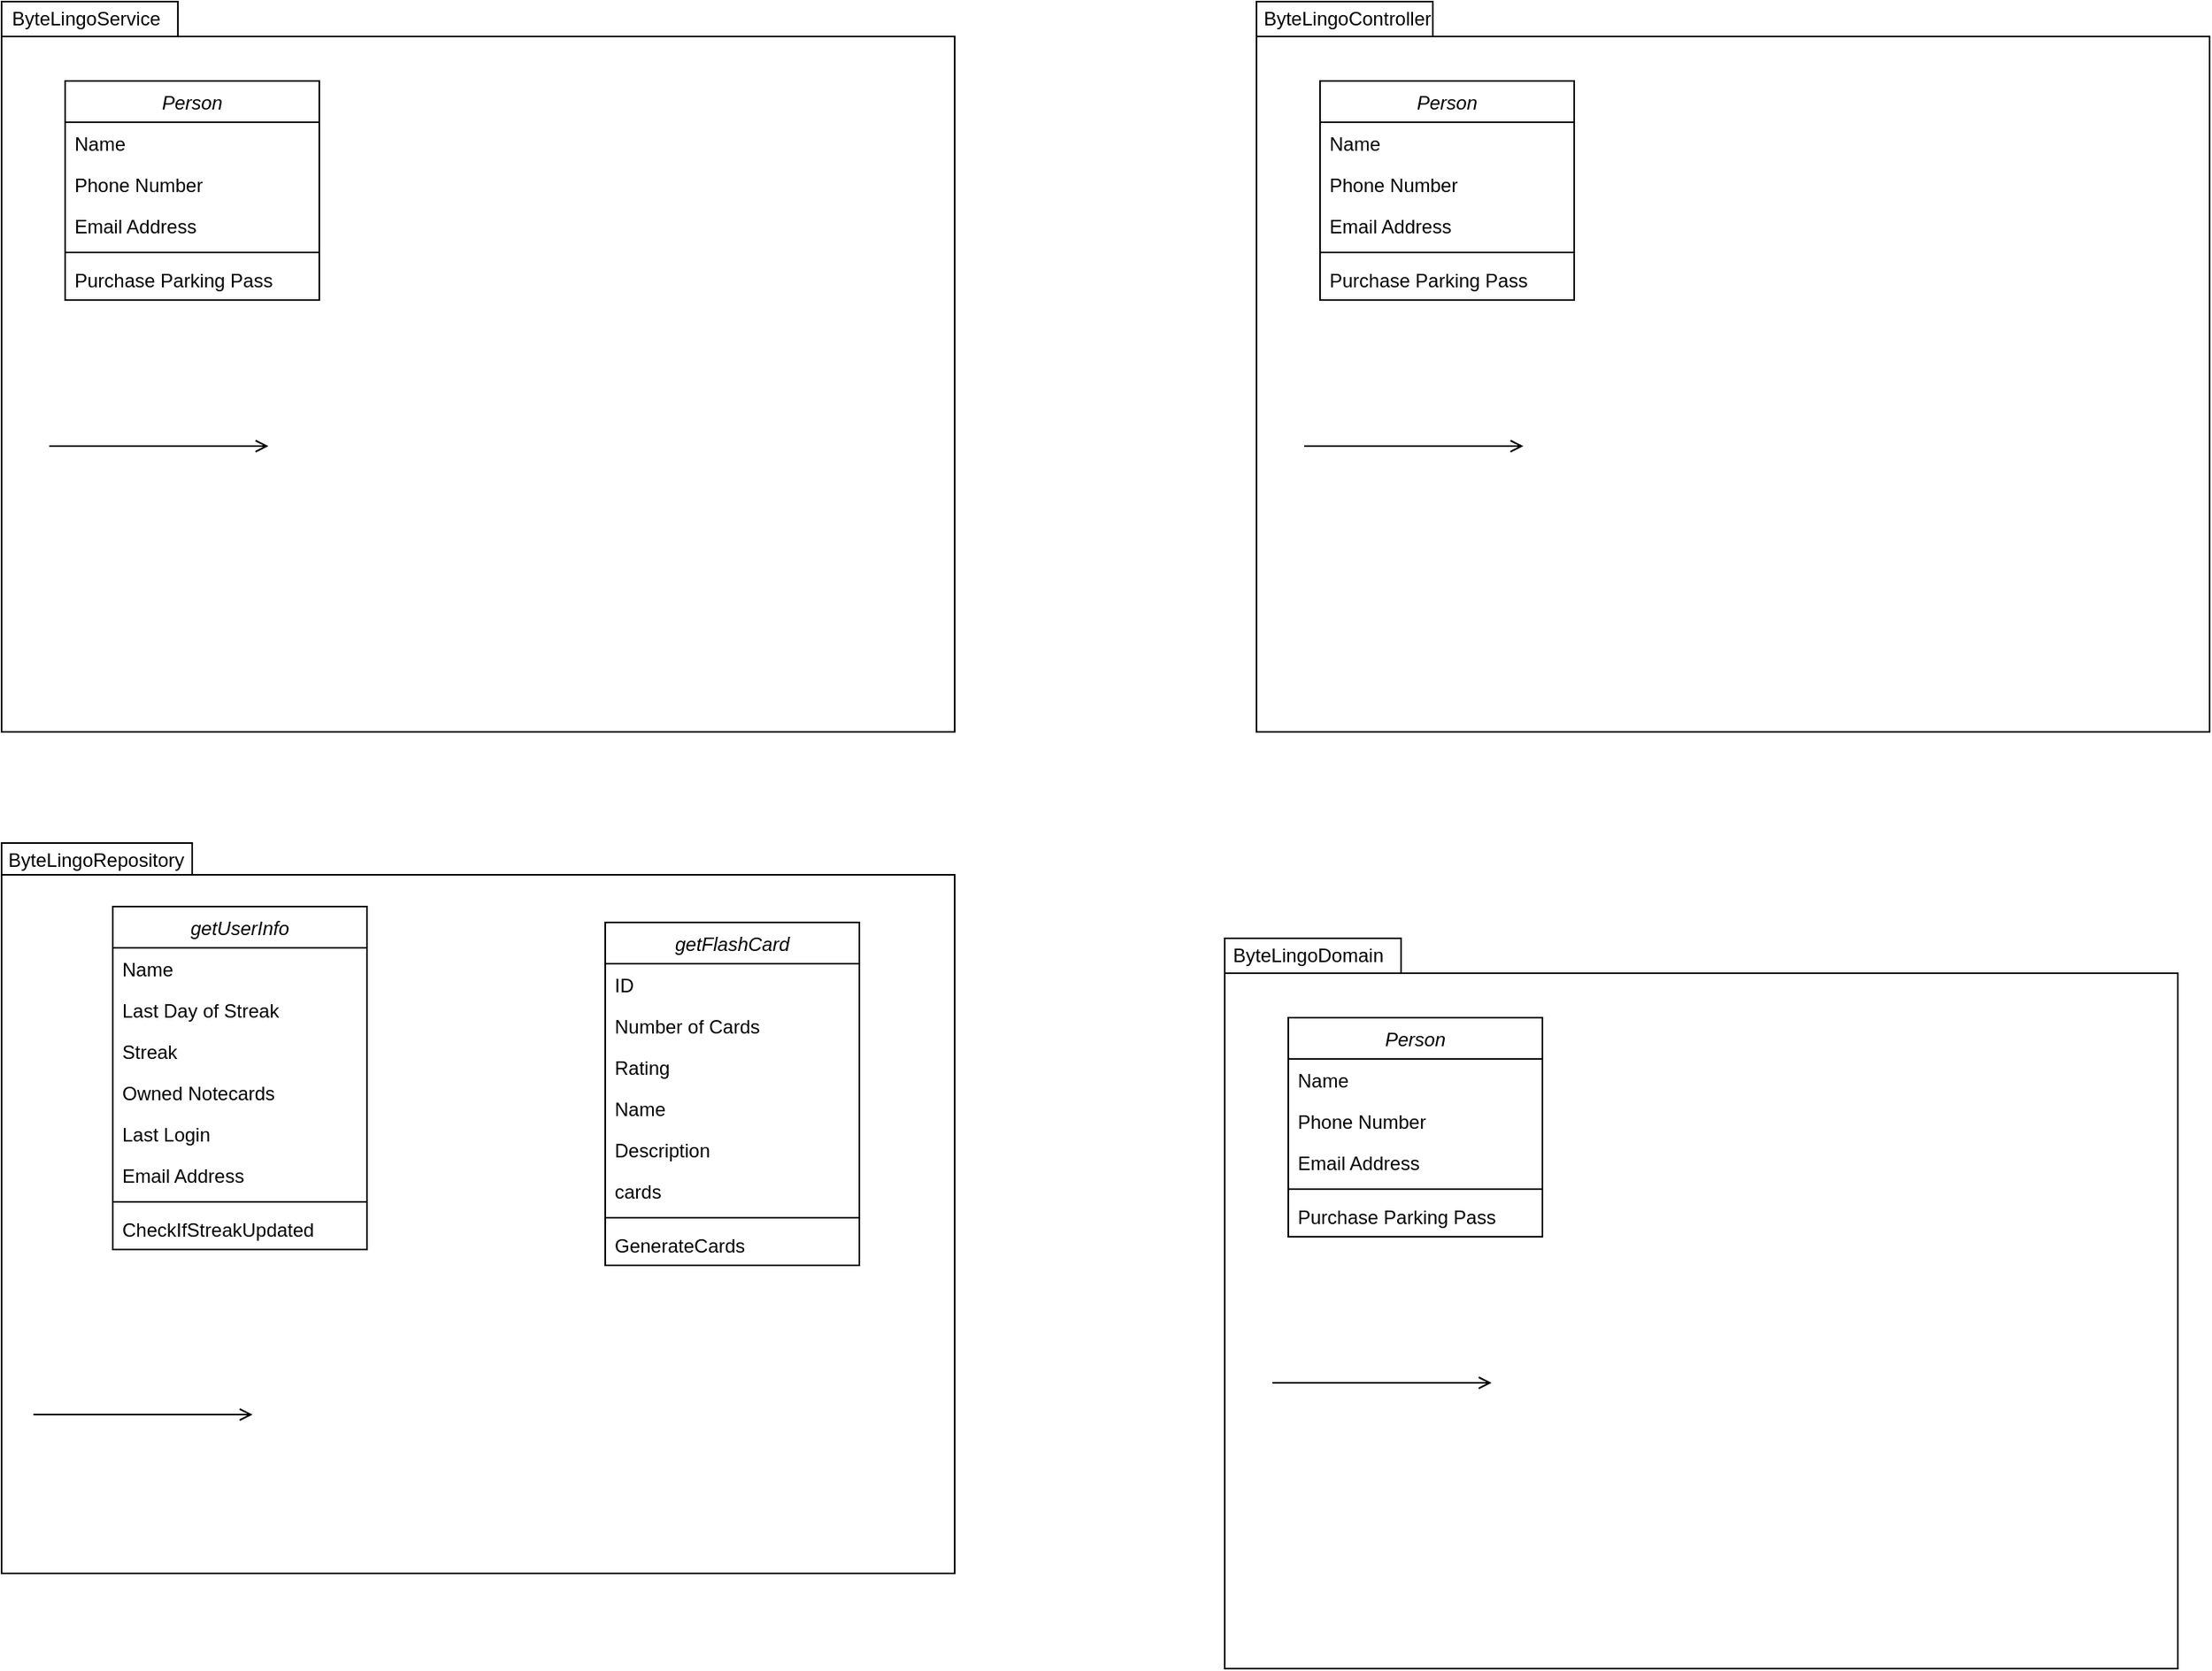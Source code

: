 <mxfile version="23.1.5" type="device">
  <diagram id="C5RBs43oDa-KdzZeNtuy" name="Page-1">
    <mxGraphModel dx="2895" dy="2388" grid="1" gridSize="10" guides="1" tooltips="1" connect="1" arrows="1" fold="1" page="1" pageScale="1" pageWidth="827" pageHeight="1169" math="0" shadow="0">
      <root>
        <mxCell id="WIyWlLk6GJQsqaUBKTNV-0" />
        <mxCell id="WIyWlLk6GJQsqaUBKTNV-1" parent="WIyWlLk6GJQsqaUBKTNV-0" />
        <mxCell id="g1wJSm84Ey2TWiF7xtrX-10" value="ByteLingoService" style="shape=folder;spacingTop=0;tabWidth=111;tabHeight=22;tabPosition=left;html=1;whiteSpace=wrap;spacing=0;spacingLeft=0;labelPosition=left;verticalLabelPosition=top;align=right;verticalAlign=bottom;spacingBottom=-18;spacingRight=-100;" parent="WIyWlLk6GJQsqaUBKTNV-1" vertex="1">
          <mxGeometry x="-230" y="-10" width="600" height="460" as="geometry" />
        </mxCell>
        <mxCell id="iNXF_g8bDFc2SoSZGoQ8-1" value="Person" style="swimlane;fontStyle=2;align=center;verticalAlign=top;childLayout=stackLayout;horizontal=1;startSize=26;horizontalStack=0;resizeParent=1;resizeLast=0;collapsible=1;marginBottom=0;rounded=0;shadow=0;strokeWidth=1;" vertex="1" parent="WIyWlLk6GJQsqaUBKTNV-1">
          <mxGeometry x="-190" y="40" width="160" height="138" as="geometry">
            <mxRectangle x="210" y="120" width="160" height="26" as="alternateBounds" />
          </mxGeometry>
        </mxCell>
        <mxCell id="iNXF_g8bDFc2SoSZGoQ8-2" value="Name" style="text;align=left;verticalAlign=top;spacingLeft=4;spacingRight=4;overflow=hidden;rotatable=0;points=[[0,0.5],[1,0.5]];portConstraint=eastwest;" vertex="1" parent="iNXF_g8bDFc2SoSZGoQ8-1">
          <mxGeometry y="26" width="160" height="26" as="geometry" />
        </mxCell>
        <mxCell id="iNXF_g8bDFc2SoSZGoQ8-3" value="Phone Number" style="text;align=left;verticalAlign=top;spacingLeft=4;spacingRight=4;overflow=hidden;rotatable=0;points=[[0,0.5],[1,0.5]];portConstraint=eastwest;rounded=0;shadow=0;html=0;" vertex="1" parent="iNXF_g8bDFc2SoSZGoQ8-1">
          <mxGeometry y="52" width="160" height="26" as="geometry" />
        </mxCell>
        <mxCell id="iNXF_g8bDFc2SoSZGoQ8-4" value="Email Address" style="text;align=left;verticalAlign=top;spacingLeft=4;spacingRight=4;overflow=hidden;rotatable=0;points=[[0,0.5],[1,0.5]];portConstraint=eastwest;rounded=0;shadow=0;html=0;" vertex="1" parent="iNXF_g8bDFc2SoSZGoQ8-1">
          <mxGeometry y="78" width="160" height="26" as="geometry" />
        </mxCell>
        <mxCell id="iNXF_g8bDFc2SoSZGoQ8-5" value="" style="line;html=1;strokeWidth=1;align=left;verticalAlign=middle;spacingTop=-1;spacingLeft=3;spacingRight=3;rotatable=0;labelPosition=right;points=[];portConstraint=eastwest;" vertex="1" parent="iNXF_g8bDFc2SoSZGoQ8-1">
          <mxGeometry y="104" width="160" height="8" as="geometry" />
        </mxCell>
        <mxCell id="iNXF_g8bDFc2SoSZGoQ8-6" value="Purchase Parking Pass" style="text;align=left;verticalAlign=top;spacingLeft=4;spacingRight=4;overflow=hidden;rotatable=0;points=[[0,0.5],[1,0.5]];portConstraint=eastwest;" vertex="1" parent="iNXF_g8bDFc2SoSZGoQ8-1">
          <mxGeometry y="112" width="160" height="26" as="geometry" />
        </mxCell>
        <mxCell id="iNXF_g8bDFc2SoSZGoQ8-7" value="" style="endArrow=open;shadow=0;strokeWidth=1;rounded=0;endFill=1;edgeStyle=elbowEdgeStyle;elbow=vertical;" edge="1" parent="WIyWlLk6GJQsqaUBKTNV-1">
          <mxGeometry x="0.5" y="41" relative="1" as="geometry">
            <mxPoint x="-200" y="270" as="sourcePoint" />
            <mxPoint x="-62" y="270" as="targetPoint" />
            <mxPoint x="-40" y="32" as="offset" />
          </mxGeometry>
        </mxCell>
        <mxCell id="iNXF_g8bDFc2SoSZGoQ8-9" value="ByteLingoController" style="shape=folder;spacingTop=0;tabWidth=111;tabHeight=22;tabPosition=left;html=1;whiteSpace=wrap;spacing=0;spacingLeft=0;labelPosition=left;verticalLabelPosition=top;align=right;verticalAlign=bottom;spacingBottom=-18;spacingRight=-110;" vertex="1" parent="WIyWlLk6GJQsqaUBKTNV-1">
          <mxGeometry x="560" y="-10" width="600" height="460" as="geometry" />
        </mxCell>
        <mxCell id="iNXF_g8bDFc2SoSZGoQ8-10" value="Person" style="swimlane;fontStyle=2;align=center;verticalAlign=top;childLayout=stackLayout;horizontal=1;startSize=26;horizontalStack=0;resizeParent=1;resizeLast=0;collapsible=1;marginBottom=0;rounded=0;shadow=0;strokeWidth=1;" vertex="1" parent="WIyWlLk6GJQsqaUBKTNV-1">
          <mxGeometry x="600" y="40" width="160" height="138" as="geometry">
            <mxRectangle x="210" y="120" width="160" height="26" as="alternateBounds" />
          </mxGeometry>
        </mxCell>
        <mxCell id="iNXF_g8bDFc2SoSZGoQ8-11" value="Name" style="text;align=left;verticalAlign=top;spacingLeft=4;spacingRight=4;overflow=hidden;rotatable=0;points=[[0,0.5],[1,0.5]];portConstraint=eastwest;" vertex="1" parent="iNXF_g8bDFc2SoSZGoQ8-10">
          <mxGeometry y="26" width="160" height="26" as="geometry" />
        </mxCell>
        <mxCell id="iNXF_g8bDFc2SoSZGoQ8-12" value="Phone Number" style="text;align=left;verticalAlign=top;spacingLeft=4;spacingRight=4;overflow=hidden;rotatable=0;points=[[0,0.5],[1,0.5]];portConstraint=eastwest;rounded=0;shadow=0;html=0;" vertex="1" parent="iNXF_g8bDFc2SoSZGoQ8-10">
          <mxGeometry y="52" width="160" height="26" as="geometry" />
        </mxCell>
        <mxCell id="iNXF_g8bDFc2SoSZGoQ8-13" value="Email Address" style="text;align=left;verticalAlign=top;spacingLeft=4;spacingRight=4;overflow=hidden;rotatable=0;points=[[0,0.5],[1,0.5]];portConstraint=eastwest;rounded=0;shadow=0;html=0;" vertex="1" parent="iNXF_g8bDFc2SoSZGoQ8-10">
          <mxGeometry y="78" width="160" height="26" as="geometry" />
        </mxCell>
        <mxCell id="iNXF_g8bDFc2SoSZGoQ8-14" value="" style="line;html=1;strokeWidth=1;align=left;verticalAlign=middle;spacingTop=-1;spacingLeft=3;spacingRight=3;rotatable=0;labelPosition=right;points=[];portConstraint=eastwest;" vertex="1" parent="iNXF_g8bDFc2SoSZGoQ8-10">
          <mxGeometry y="104" width="160" height="8" as="geometry" />
        </mxCell>
        <mxCell id="iNXF_g8bDFc2SoSZGoQ8-15" value="Purchase Parking Pass" style="text;align=left;verticalAlign=top;spacingLeft=4;spacingRight=4;overflow=hidden;rotatable=0;points=[[0,0.5],[1,0.5]];portConstraint=eastwest;" vertex="1" parent="iNXF_g8bDFc2SoSZGoQ8-10">
          <mxGeometry y="112" width="160" height="26" as="geometry" />
        </mxCell>
        <mxCell id="iNXF_g8bDFc2SoSZGoQ8-16" value="" style="endArrow=open;shadow=0;strokeWidth=1;rounded=0;endFill=1;edgeStyle=elbowEdgeStyle;elbow=vertical;" edge="1" parent="WIyWlLk6GJQsqaUBKTNV-1">
          <mxGeometry x="0.5" y="41" relative="1" as="geometry">
            <mxPoint x="590" y="270" as="sourcePoint" />
            <mxPoint x="728" y="270" as="targetPoint" />
            <mxPoint x="-40" y="32" as="offset" />
          </mxGeometry>
        </mxCell>
        <mxCell id="iNXF_g8bDFc2SoSZGoQ8-17" value="ByteLingoRepository" style="shape=folder;spacingTop=0;tabWidth=120;tabHeight=20;tabPosition=left;html=1;whiteSpace=wrap;spacing=0;spacingLeft=0;labelPosition=left;verticalLabelPosition=top;align=right;verticalAlign=bottom;spacingBottom=-18;spacingRight=-115;" vertex="1" parent="WIyWlLk6GJQsqaUBKTNV-1">
          <mxGeometry x="-230" y="520" width="600" height="460" as="geometry" />
        </mxCell>
        <mxCell id="iNXF_g8bDFc2SoSZGoQ8-18" value="getUserInfo" style="swimlane;fontStyle=2;align=center;verticalAlign=top;childLayout=stackLayout;horizontal=1;startSize=26;horizontalStack=0;resizeParent=1;resizeLast=0;collapsible=1;marginBottom=0;rounded=0;shadow=0;strokeWidth=1;" vertex="1" parent="WIyWlLk6GJQsqaUBKTNV-1">
          <mxGeometry x="-160" y="560" width="160" height="216" as="geometry">
            <mxRectangle x="-200" y="650" width="160" height="26" as="alternateBounds" />
          </mxGeometry>
        </mxCell>
        <mxCell id="iNXF_g8bDFc2SoSZGoQ8-19" value="Name" style="text;align=left;verticalAlign=top;spacingLeft=4;spacingRight=4;overflow=hidden;rotatable=0;points=[[0,0.5],[1,0.5]];portConstraint=eastwest;" vertex="1" parent="iNXF_g8bDFc2SoSZGoQ8-18">
          <mxGeometry y="26" width="160" height="26" as="geometry" />
        </mxCell>
        <mxCell id="iNXF_g8bDFc2SoSZGoQ8-38" value="Last Day of Streak" style="text;strokeColor=none;fillColor=none;align=left;verticalAlign=top;spacingLeft=4;spacingRight=4;overflow=hidden;rotatable=0;points=[[0,0.5],[1,0.5]];portConstraint=eastwest;whiteSpace=wrap;html=1;" vertex="1" parent="iNXF_g8bDFc2SoSZGoQ8-18">
          <mxGeometry y="52" width="160" height="26" as="geometry" />
        </mxCell>
        <mxCell id="iNXF_g8bDFc2SoSZGoQ8-41" value="Streak" style="text;strokeColor=none;fillColor=none;align=left;verticalAlign=top;spacingLeft=4;spacingRight=4;overflow=hidden;rotatable=0;points=[[0,0.5],[1,0.5]];portConstraint=eastwest;whiteSpace=wrap;html=1;" vertex="1" parent="iNXF_g8bDFc2SoSZGoQ8-18">
          <mxGeometry y="78" width="160" height="26" as="geometry" />
        </mxCell>
        <mxCell id="iNXF_g8bDFc2SoSZGoQ8-40" value="Owned Notecards" style="text;strokeColor=none;fillColor=none;align=left;verticalAlign=top;spacingLeft=4;spacingRight=4;overflow=hidden;rotatable=0;points=[[0,0.5],[1,0.5]];portConstraint=eastwest;whiteSpace=wrap;html=1;" vertex="1" parent="iNXF_g8bDFc2SoSZGoQ8-18">
          <mxGeometry y="104" width="160" height="26" as="geometry" />
        </mxCell>
        <mxCell id="iNXF_g8bDFc2SoSZGoQ8-20" value="Last Login" style="text;align=left;verticalAlign=top;spacingLeft=4;spacingRight=4;overflow=hidden;rotatable=0;points=[[0,0.5],[1,0.5]];portConstraint=eastwest;rounded=0;shadow=0;html=0;" vertex="1" parent="iNXF_g8bDFc2SoSZGoQ8-18">
          <mxGeometry y="130" width="160" height="26" as="geometry" />
        </mxCell>
        <mxCell id="iNXF_g8bDFc2SoSZGoQ8-21" value="Email Address" style="text;align=left;verticalAlign=top;spacingLeft=4;spacingRight=4;overflow=hidden;rotatable=0;points=[[0,0.5],[1,0.5]];portConstraint=eastwest;rounded=0;shadow=0;html=0;" vertex="1" parent="iNXF_g8bDFc2SoSZGoQ8-18">
          <mxGeometry y="156" width="160" height="26" as="geometry" />
        </mxCell>
        <mxCell id="iNXF_g8bDFc2SoSZGoQ8-22" value="" style="line;html=1;strokeWidth=1;align=left;verticalAlign=middle;spacingTop=-1;spacingLeft=3;spacingRight=3;rotatable=0;labelPosition=right;points=[];portConstraint=eastwest;" vertex="1" parent="iNXF_g8bDFc2SoSZGoQ8-18">
          <mxGeometry y="182" width="160" height="8" as="geometry" />
        </mxCell>
        <mxCell id="iNXF_g8bDFc2SoSZGoQ8-23" value="CheckIfStreakUpdated" style="text;align=left;verticalAlign=top;spacingLeft=4;spacingRight=4;overflow=hidden;rotatable=0;points=[[0,0.5],[1,0.5]];portConstraint=eastwest;" vertex="1" parent="iNXF_g8bDFc2SoSZGoQ8-18">
          <mxGeometry y="190" width="160" height="26" as="geometry" />
        </mxCell>
        <mxCell id="iNXF_g8bDFc2SoSZGoQ8-24" value="" style="endArrow=open;shadow=0;strokeWidth=1;rounded=0;endFill=1;edgeStyle=elbowEdgeStyle;elbow=vertical;" edge="1" parent="WIyWlLk6GJQsqaUBKTNV-1">
          <mxGeometry x="0.5" y="41" relative="1" as="geometry">
            <mxPoint x="-210" y="880" as="sourcePoint" />
            <mxPoint x="-72" y="880" as="targetPoint" />
            <mxPoint x="-40" y="32" as="offset" />
          </mxGeometry>
        </mxCell>
        <mxCell id="iNXF_g8bDFc2SoSZGoQ8-25" value="ByteLingoDomain" style="shape=folder;spacingTop=0;tabWidth=111;tabHeight=22;tabPosition=left;html=1;whiteSpace=wrap;spacing=0;spacingLeft=0;labelPosition=left;verticalLabelPosition=top;align=right;verticalAlign=bottom;spacingBottom=-18;spacingRight=-100;" vertex="1" parent="WIyWlLk6GJQsqaUBKTNV-1">
          <mxGeometry x="540" y="580" width="600" height="460" as="geometry" />
        </mxCell>
        <mxCell id="iNXF_g8bDFc2SoSZGoQ8-26" value="Person" style="swimlane;fontStyle=2;align=center;verticalAlign=top;childLayout=stackLayout;horizontal=1;startSize=26;horizontalStack=0;resizeParent=1;resizeLast=0;collapsible=1;marginBottom=0;rounded=0;shadow=0;strokeWidth=1;" vertex="1" parent="WIyWlLk6GJQsqaUBKTNV-1">
          <mxGeometry x="580" y="630" width="160" height="138" as="geometry">
            <mxRectangle x="210" y="120" width="160" height="26" as="alternateBounds" />
          </mxGeometry>
        </mxCell>
        <mxCell id="iNXF_g8bDFc2SoSZGoQ8-27" value="Name" style="text;align=left;verticalAlign=top;spacingLeft=4;spacingRight=4;overflow=hidden;rotatable=0;points=[[0,0.5],[1,0.5]];portConstraint=eastwest;" vertex="1" parent="iNXF_g8bDFc2SoSZGoQ8-26">
          <mxGeometry y="26" width="160" height="26" as="geometry" />
        </mxCell>
        <mxCell id="iNXF_g8bDFc2SoSZGoQ8-28" value="Phone Number" style="text;align=left;verticalAlign=top;spacingLeft=4;spacingRight=4;overflow=hidden;rotatable=0;points=[[0,0.5],[1,0.5]];portConstraint=eastwest;rounded=0;shadow=0;html=0;" vertex="1" parent="iNXF_g8bDFc2SoSZGoQ8-26">
          <mxGeometry y="52" width="160" height="26" as="geometry" />
        </mxCell>
        <mxCell id="iNXF_g8bDFc2SoSZGoQ8-29" value="Email Address" style="text;align=left;verticalAlign=top;spacingLeft=4;spacingRight=4;overflow=hidden;rotatable=0;points=[[0,0.5],[1,0.5]];portConstraint=eastwest;rounded=0;shadow=0;html=0;" vertex="1" parent="iNXF_g8bDFc2SoSZGoQ8-26">
          <mxGeometry y="78" width="160" height="26" as="geometry" />
        </mxCell>
        <mxCell id="iNXF_g8bDFc2SoSZGoQ8-30" value="" style="line;html=1;strokeWidth=1;align=left;verticalAlign=middle;spacingTop=-1;spacingLeft=3;spacingRight=3;rotatable=0;labelPosition=right;points=[];portConstraint=eastwest;" vertex="1" parent="iNXF_g8bDFc2SoSZGoQ8-26">
          <mxGeometry y="104" width="160" height="8" as="geometry" />
        </mxCell>
        <mxCell id="iNXF_g8bDFc2SoSZGoQ8-31" value="Purchase Parking Pass" style="text;align=left;verticalAlign=top;spacingLeft=4;spacingRight=4;overflow=hidden;rotatable=0;points=[[0,0.5],[1,0.5]];portConstraint=eastwest;" vertex="1" parent="iNXF_g8bDFc2SoSZGoQ8-26">
          <mxGeometry y="112" width="160" height="26" as="geometry" />
        </mxCell>
        <mxCell id="iNXF_g8bDFc2SoSZGoQ8-32" value="" style="endArrow=open;shadow=0;strokeWidth=1;rounded=0;endFill=1;edgeStyle=elbowEdgeStyle;elbow=vertical;" edge="1" parent="WIyWlLk6GJQsqaUBKTNV-1">
          <mxGeometry x="0.5" y="41" relative="1" as="geometry">
            <mxPoint x="570" y="860" as="sourcePoint" />
            <mxPoint x="708" y="860" as="targetPoint" />
            <mxPoint x="-40" y="32" as="offset" />
          </mxGeometry>
        </mxCell>
        <mxCell id="iNXF_g8bDFc2SoSZGoQ8-42" value="getFlashCard" style="swimlane;fontStyle=2;align=center;verticalAlign=top;childLayout=stackLayout;horizontal=1;startSize=26;horizontalStack=0;resizeParent=1;resizeLast=0;collapsible=1;marginBottom=0;rounded=0;shadow=0;strokeWidth=1;" vertex="1" parent="WIyWlLk6GJQsqaUBKTNV-1">
          <mxGeometry x="150" y="570" width="160" height="216" as="geometry">
            <mxRectangle x="80" y="630" width="160" height="26" as="alternateBounds" />
          </mxGeometry>
        </mxCell>
        <mxCell id="iNXF_g8bDFc2SoSZGoQ8-43" value="ID" style="text;align=left;verticalAlign=top;spacingLeft=4;spacingRight=4;overflow=hidden;rotatable=0;points=[[0,0.5],[1,0.5]];portConstraint=eastwest;" vertex="1" parent="iNXF_g8bDFc2SoSZGoQ8-42">
          <mxGeometry y="26" width="160" height="26" as="geometry" />
        </mxCell>
        <mxCell id="iNXF_g8bDFc2SoSZGoQ8-44" value="Number of Cards" style="text;strokeColor=none;fillColor=none;align=left;verticalAlign=top;spacingLeft=4;spacingRight=4;overflow=hidden;rotatable=0;points=[[0,0.5],[1,0.5]];portConstraint=eastwest;whiteSpace=wrap;html=1;" vertex="1" parent="iNXF_g8bDFc2SoSZGoQ8-42">
          <mxGeometry y="52" width="160" height="26" as="geometry" />
        </mxCell>
        <mxCell id="iNXF_g8bDFc2SoSZGoQ8-45" value="Rating" style="text;strokeColor=none;fillColor=none;align=left;verticalAlign=top;spacingLeft=4;spacingRight=4;overflow=hidden;rotatable=0;points=[[0,0.5],[1,0.5]];portConstraint=eastwest;whiteSpace=wrap;html=1;" vertex="1" parent="iNXF_g8bDFc2SoSZGoQ8-42">
          <mxGeometry y="78" width="160" height="26" as="geometry" />
        </mxCell>
        <mxCell id="iNXF_g8bDFc2SoSZGoQ8-46" value="Name" style="text;strokeColor=none;fillColor=none;align=left;verticalAlign=top;spacingLeft=4;spacingRight=4;overflow=hidden;rotatable=0;points=[[0,0.5],[1,0.5]];portConstraint=eastwest;whiteSpace=wrap;html=1;" vertex="1" parent="iNXF_g8bDFc2SoSZGoQ8-42">
          <mxGeometry y="104" width="160" height="26" as="geometry" />
        </mxCell>
        <mxCell id="iNXF_g8bDFc2SoSZGoQ8-47" value="Description" style="text;align=left;verticalAlign=top;spacingLeft=4;spacingRight=4;overflow=hidden;rotatable=0;points=[[0,0.5],[1,0.5]];portConstraint=eastwest;rounded=0;shadow=0;html=0;" vertex="1" parent="iNXF_g8bDFc2SoSZGoQ8-42">
          <mxGeometry y="130" width="160" height="26" as="geometry" />
        </mxCell>
        <mxCell id="iNXF_g8bDFc2SoSZGoQ8-48" value="cards" style="text;align=left;verticalAlign=top;spacingLeft=4;spacingRight=4;overflow=hidden;rotatable=0;points=[[0,0.5],[1,0.5]];portConstraint=eastwest;rounded=0;shadow=0;html=0;" vertex="1" parent="iNXF_g8bDFc2SoSZGoQ8-42">
          <mxGeometry y="156" width="160" height="26" as="geometry" />
        </mxCell>
        <mxCell id="iNXF_g8bDFc2SoSZGoQ8-49" value="" style="line;html=1;strokeWidth=1;align=left;verticalAlign=middle;spacingTop=-1;spacingLeft=3;spacingRight=3;rotatable=0;labelPosition=right;points=[];portConstraint=eastwest;" vertex="1" parent="iNXF_g8bDFc2SoSZGoQ8-42">
          <mxGeometry y="182" width="160" height="8" as="geometry" />
        </mxCell>
        <mxCell id="iNXF_g8bDFc2SoSZGoQ8-50" value="GenerateCards" style="text;align=left;verticalAlign=top;spacingLeft=4;spacingRight=4;overflow=hidden;rotatable=0;points=[[0,0.5],[1,0.5]];portConstraint=eastwest;" vertex="1" parent="iNXF_g8bDFc2SoSZGoQ8-42">
          <mxGeometry y="190" width="160" height="26" as="geometry" />
        </mxCell>
      </root>
    </mxGraphModel>
  </diagram>
</mxfile>
